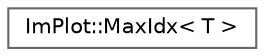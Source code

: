 digraph "Graphical Class Hierarchy"
{
 // LATEX_PDF_SIZE
  bgcolor="transparent";
  edge [fontname=Helvetica,fontsize=10,labelfontname=Helvetica,labelfontsize=10];
  node [fontname=Helvetica,fontsize=10,shape=box,height=0.2,width=0.4];
  rankdir="LR";
  Node0 [id="Node000000",label="ImPlot::MaxIdx\< T \>",height=0.2,width=0.4,color="grey40", fillcolor="white", style="filled",URL="$structImPlot_1_1MaxIdx.html",tooltip=" "];
}

